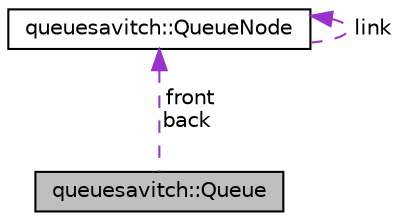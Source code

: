 digraph "queuesavitch::Queue"
{
  edge [fontname="Helvetica",fontsize="10",labelfontname="Helvetica",labelfontsize="10"];
  node [fontname="Helvetica",fontsize="10",shape=record];
  Node1 [label="queuesavitch::Queue",height=0.2,width=0.4,color="black", fillcolor="grey75", style="filled", fontcolor="black"];
  Node2 -> Node1 [dir="back",color="darkorchid3",fontsize="10",style="dashed",label=" front\nback" ,fontname="Helvetica"];
  Node2 [label="queuesavitch::QueueNode",height=0.2,width=0.4,color="black", fillcolor="white", style="filled",URL="$structqueuesavitch_1_1QueueNode.html"];
  Node2 -> Node2 [dir="back",color="darkorchid3",fontsize="10",style="dashed",label=" link" ,fontname="Helvetica"];
}
